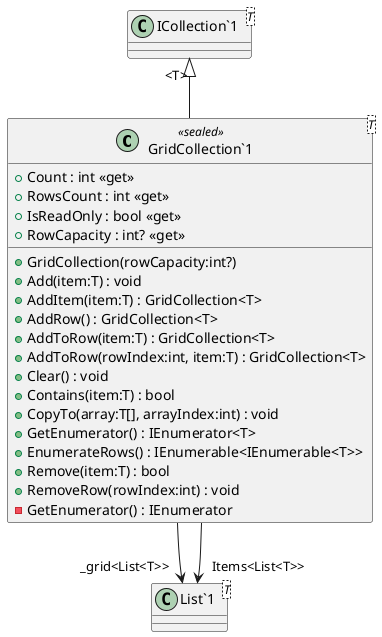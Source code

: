 @startuml
class "GridCollection`1"<T> <<sealed>> {
    + GridCollection(rowCapacity:int?)
    + Count : int <<get>>
    + RowsCount : int <<get>>
    + IsReadOnly : bool <<get>>
    + RowCapacity : int? <<get>>
    + Add(item:T) : void
    + AddItem(item:T) : GridCollection<T>
    + AddRow() : GridCollection<T>
    + AddToRow(item:T) : GridCollection<T>
    + AddToRow(rowIndex:int, item:T) : GridCollection<T>
    + Clear() : void
    + Contains(item:T) : bool
    + CopyTo(array:T[], arrayIndex:int) : void
    + GetEnumerator() : IEnumerator<T>
    + EnumerateRows() : IEnumerable<IEnumerable<T>>
    + Remove(item:T) : bool
    + RemoveRow(rowIndex:int) : void
    - GetEnumerator() : IEnumerator
}
class "ICollection`1"<T> {
}
class "List`1"<T> {
}
"ICollection`1" "<T>" <|-- "GridCollection`1"
"GridCollection`1" --> "_grid<List<T>>" "List`1"
"GridCollection`1" --> "Items<List<T>>" "List`1"
@enduml
